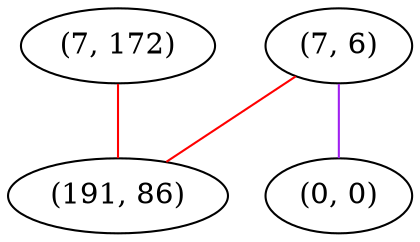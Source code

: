 graph "" {
"(7, 172)";
"(7, 6)";
"(0, 0)";
"(191, 86)";
"(7, 172)" -- "(191, 86)"  [color=red, key=0, weight=1];
"(7, 6)" -- "(191, 86)"  [color=red, key=0, weight=1];
"(7, 6)" -- "(0, 0)"  [color=purple, key=0, weight=4];
}
